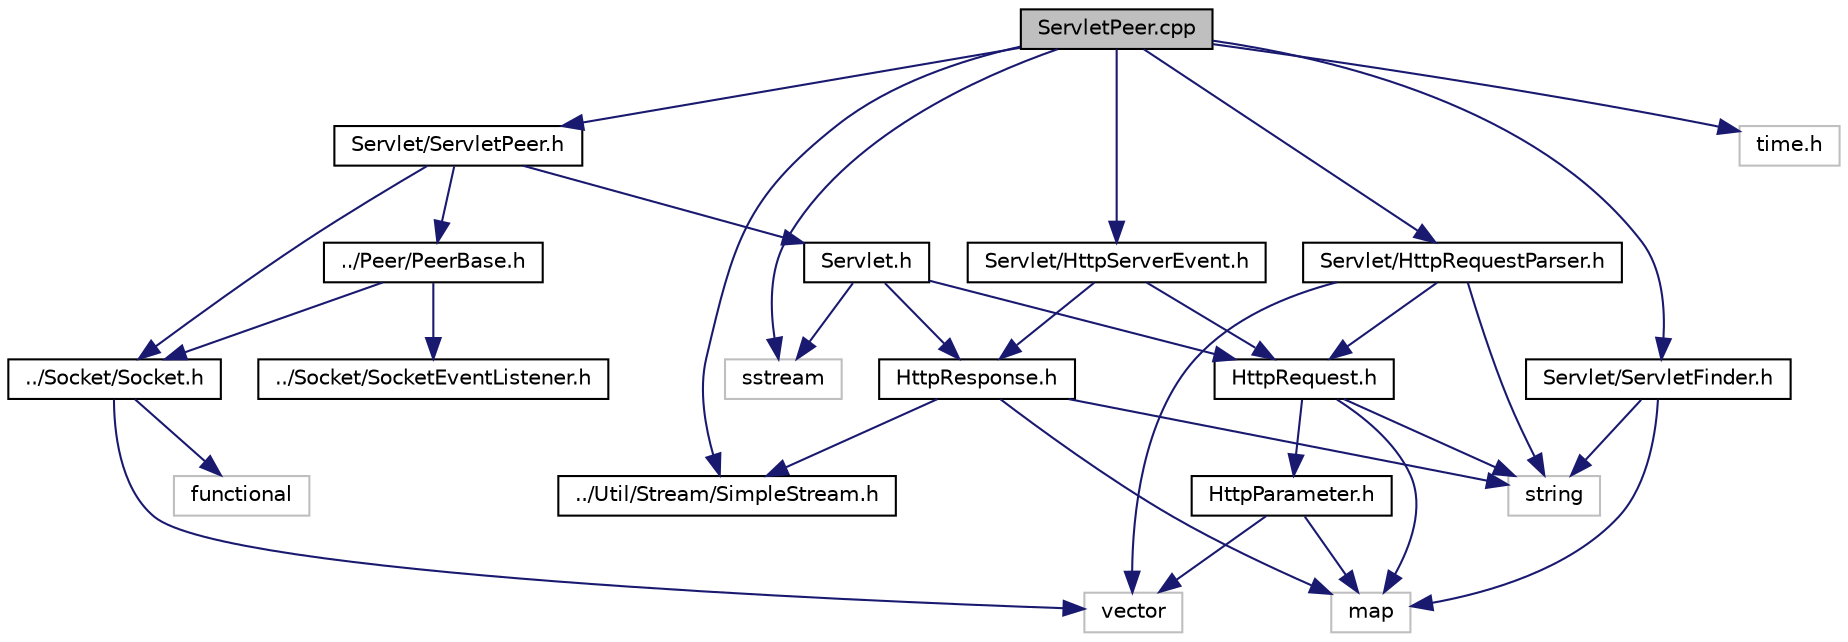 digraph "ServletPeer.cpp"
{
  edge [fontname="Helvetica",fontsize="10",labelfontname="Helvetica",labelfontsize="10"];
  node [fontname="Helvetica",fontsize="10",shape=record];
  Node0 [label="ServletPeer.cpp",height=0.2,width=0.4,color="black", fillcolor="grey75", style="filled", fontcolor="black"];
  Node0 -> Node1 [color="midnightblue",fontsize="10",style="solid",fontname="Helvetica"];
  Node1 [label="Servlet/ServletPeer.h",height=0.2,width=0.4,color="black", fillcolor="white", style="filled",URL="$_servlet_peer_8h.html"];
  Node1 -> Node2 [color="midnightblue",fontsize="10",style="solid",fontname="Helvetica"];
  Node2 [label="../Peer/PeerBase.h",height=0.2,width=0.4,color="black", fillcolor="white", style="filled",URL="$_peer_base_8h.html"];
  Node2 -> Node3 [color="midnightblue",fontsize="10",style="solid",fontname="Helvetica"];
  Node3 [label="../Socket/Socket.h",height=0.2,width=0.4,color="black", fillcolor="white", style="filled",URL="$_socket_8h.html"];
  Node3 -> Node4 [color="midnightblue",fontsize="10",style="solid",fontname="Helvetica"];
  Node4 [label="functional",height=0.2,width=0.4,color="grey75", fillcolor="white", style="filled"];
  Node3 -> Node5 [color="midnightblue",fontsize="10",style="solid",fontname="Helvetica"];
  Node5 [label="vector",height=0.2,width=0.4,color="grey75", fillcolor="white", style="filled"];
  Node2 -> Node6 [color="midnightblue",fontsize="10",style="solid",fontname="Helvetica"];
  Node6 [label="../Socket/SocketEventListener.h",height=0.2,width=0.4,color="black", fillcolor="white", style="filled",URL="$_socket_event_listener_8h.html"];
  Node1 -> Node3 [color="midnightblue",fontsize="10",style="solid",fontname="Helvetica"];
  Node1 -> Node7 [color="midnightblue",fontsize="10",style="solid",fontname="Helvetica"];
  Node7 [label="Servlet.h",height=0.2,width=0.4,color="black", fillcolor="white", style="filled",URL="$_servlet_8h.html"];
  Node7 -> Node8 [color="midnightblue",fontsize="10",style="solid",fontname="Helvetica"];
  Node8 [label="HttpRequest.h",height=0.2,width=0.4,color="black", fillcolor="white", style="filled",URL="$_http_request_8h.html"];
  Node8 -> Node9 [color="midnightblue",fontsize="10",style="solid",fontname="Helvetica"];
  Node9 [label="string",height=0.2,width=0.4,color="grey75", fillcolor="white", style="filled"];
  Node8 -> Node10 [color="midnightblue",fontsize="10",style="solid",fontname="Helvetica"];
  Node10 [label="HttpParameter.h",height=0.2,width=0.4,color="black", fillcolor="white", style="filled",URL="$_http_parameter_8h.html"];
  Node10 -> Node5 [color="midnightblue",fontsize="10",style="solid",fontname="Helvetica"];
  Node10 -> Node11 [color="midnightblue",fontsize="10",style="solid",fontname="Helvetica"];
  Node11 [label="map",height=0.2,width=0.4,color="grey75", fillcolor="white", style="filled"];
  Node8 -> Node11 [color="midnightblue",fontsize="10",style="solid",fontname="Helvetica"];
  Node7 -> Node12 [color="midnightblue",fontsize="10",style="solid",fontname="Helvetica"];
  Node12 [label="HttpResponse.h",height=0.2,width=0.4,color="black", fillcolor="white", style="filled",URL="$_http_response_8h.html"];
  Node12 -> Node13 [color="midnightblue",fontsize="10",style="solid",fontname="Helvetica"];
  Node13 [label="../Util/Stream/SimpleStream.h",height=0.2,width=0.4,color="black", fillcolor="white", style="filled",URL="$_simple_stream_8h.html"];
  Node12 -> Node9 [color="midnightblue",fontsize="10",style="solid",fontname="Helvetica"];
  Node12 -> Node11 [color="midnightblue",fontsize="10",style="solid",fontname="Helvetica"];
  Node7 -> Node14 [color="midnightblue",fontsize="10",style="solid",fontname="Helvetica"];
  Node14 [label="sstream",height=0.2,width=0.4,color="grey75", fillcolor="white", style="filled"];
  Node0 -> Node15 [color="midnightblue",fontsize="10",style="solid",fontname="Helvetica"];
  Node15 [label="Servlet/ServletFinder.h",height=0.2,width=0.4,color="black", fillcolor="white", style="filled",URL="$_servlet_finder_8h.html"];
  Node15 -> Node11 [color="midnightblue",fontsize="10",style="solid",fontname="Helvetica"];
  Node15 -> Node9 [color="midnightblue",fontsize="10",style="solid",fontname="Helvetica"];
  Node0 -> Node16 [color="midnightblue",fontsize="10",style="solid",fontname="Helvetica"];
  Node16 [label="Servlet/HttpServerEvent.h",height=0.2,width=0.4,color="black", fillcolor="white", style="filled",URL="$_http_server_event_8h.html"];
  Node16 -> Node8 [color="midnightblue",fontsize="10",style="solid",fontname="Helvetica"];
  Node16 -> Node12 [color="midnightblue",fontsize="10",style="solid",fontname="Helvetica"];
  Node0 -> Node17 [color="midnightblue",fontsize="10",style="solid",fontname="Helvetica"];
  Node17 [label="Servlet/HttpRequestParser.h",height=0.2,width=0.4,color="black", fillcolor="white", style="filled",URL="$_http_request_parser_8h.html"];
  Node17 -> Node5 [color="midnightblue",fontsize="10",style="solid",fontname="Helvetica"];
  Node17 -> Node9 [color="midnightblue",fontsize="10",style="solid",fontname="Helvetica"];
  Node17 -> Node8 [color="midnightblue",fontsize="10",style="solid",fontname="Helvetica"];
  Node0 -> Node13 [color="midnightblue",fontsize="10",style="solid",fontname="Helvetica"];
  Node0 -> Node14 [color="midnightblue",fontsize="10",style="solid",fontname="Helvetica"];
  Node0 -> Node18 [color="midnightblue",fontsize="10",style="solid",fontname="Helvetica"];
  Node18 [label="time.h",height=0.2,width=0.4,color="grey75", fillcolor="white", style="filled"];
}
